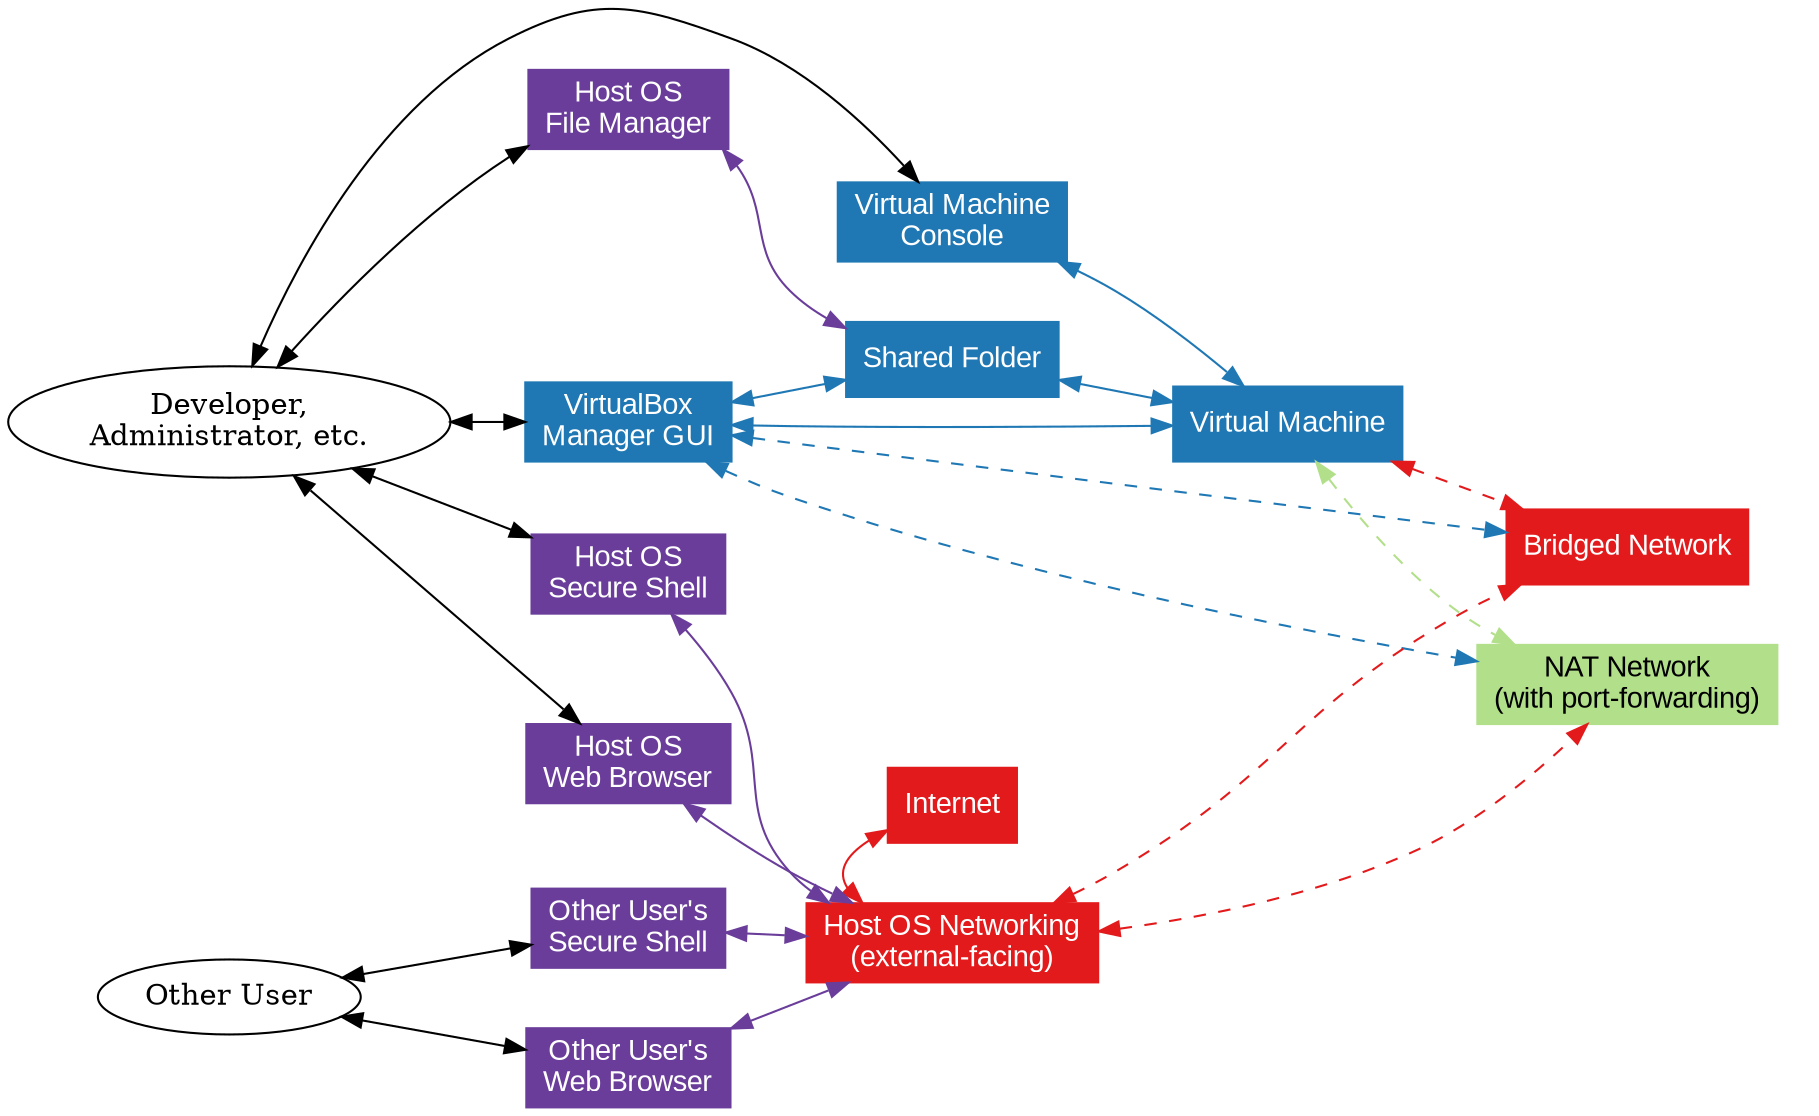 digraph virtualbox_less_typical_use{
    rankdir="LR"
    nodesep=0.4;
    user [label="Developer,\nAdministrator, etc."] // uses default black/white oval
    other_user [label="Other User"]
    node [colorscheme=paired12, fontname="Arial"];
    edge [colorscheme=paired12, fontname="Arial", dir=both];

    node [style=filled, shape=rect];
    node [fontcolor=white]; // even-colored nodes need white text

    subgraph cluster_vb {
        style=invis;
        node [color=2] // for VirtualBox
        vb [label="VirtualBox\nManager GUI"];
        shared_folder [label="Shared Folder"];
        vm [label="Virtual Machine"];
        console [label="Virtual Machine\nConsole"];
    }
    subgraph cluster_bridged_nat {
        graph [style=invis];
        // label = "External networking options";
        bridged_network [label="Bridged Network", color=6];
        // node [style=invis, label="or"];
        nat_network [label="NAT Network\n(with port-forwarding)", color=3, fontcolor=black];
        // bridged_network -> nat_network [style=invis];
    }
    subgraph cluster_external_networks {
        graph [style=invis];
        node [color=6] // for External Networks
        internet [label="Internet"];
        host_os_network_external [label="Host OS Networking\n(external-facing)"];
        { rank=same; internet -> host_os_network_external [style=invis]};
    }

    node [color=10]; // for other Host OS programs
    ssh [label="Host OS\nSecure Shell"];
    web_browser [label="Host OS\nWeb Browser"];
    gui_file_manager [label="Host OS\nFile Manager"]
    other_ssh [label="Other User's\nSecure Shell"];
    other_web_browser [label="Other User's\nWeb Browser"];

    // Direct user interactions
    user -> {gui_file_manager vb console ssh web_browser};
    other_user -> {other_ssh other_web_browser};
    // VirtualBox internal management
    edge [color=2];
    vb -> {bridged_network nat_network} [style=dashed];
    vb -> {vm shared_folder};
    shared_folder -> vm;
    console -> vm;

    // Other host OS program interactions
    edge [color=10];
    gui_file_manager -> shared_folder;
    { ssh web_browser other_ssh other_web_browser } -> {host_os_network_external};
    // Internal network traffic
    edge [color=3];
    vm -> nat_network [style=dashed];
    // External network traffic
    edge [color=6]
    host_os_network_external -> internet;
    host_os_network_external -> {bridged_network nat_network} [style=dashed];
    vm -> bridged_network [style=dashed];
}
